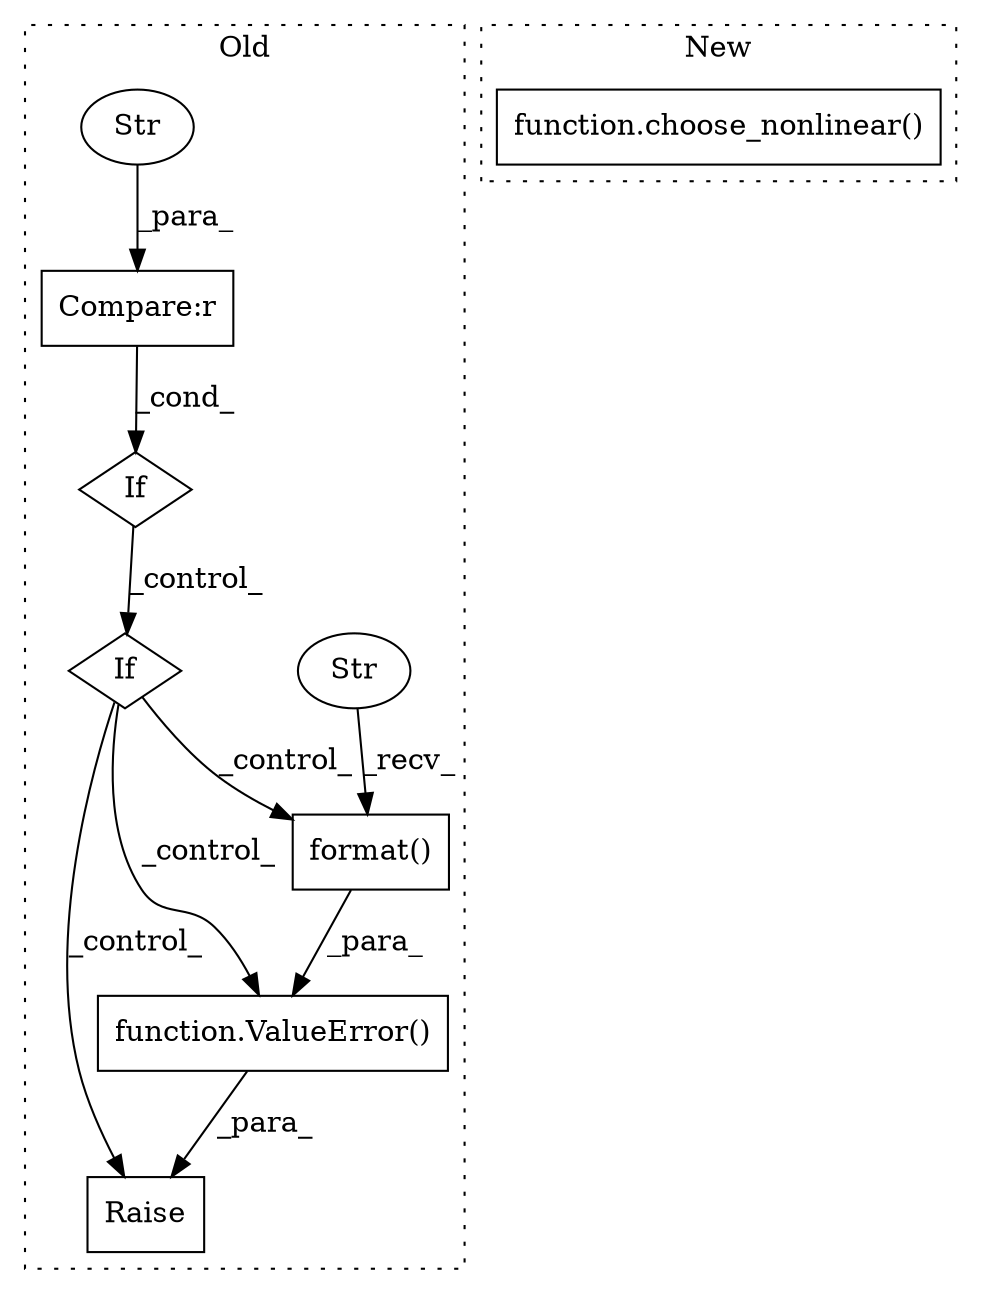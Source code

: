 digraph G {
subgraph cluster0 {
1 [label="function.ValueError()" a="75" s="1703,1755" l="11,1" shape="box"];
3 [label="If" a="96" s="1492,1521" l="3,18" shape="diamond"];
4 [label="Raise" a="91" s="1697" l="6" shape="box"];
5 [label="format()" a="75" s="1714,1754" l="24,1" shape="box"];
6 [label="Str" a="66" s="1714" l="16" shape="ellipse"];
7 [label="If" a="96" s="1582,1611" l="0,18" shape="diamond"];
8 [label="Compare:r" a="40" s="1495" l="26" shape="box"];
9 [label="Str" a="66" s="1515" l="6" shape="ellipse"];
label = "Old";
style="dotted";
}
subgraph cluster1 {
2 [label="function.choose_nonlinear()" a="75" s="1723,1756" l="17,11" shape="box"];
label = "New";
style="dotted";
}
1 -> 4 [label="_para_"];
3 -> 7 [label="_control_"];
5 -> 1 [label="_para_"];
6 -> 5 [label="_recv_"];
7 -> 4 [label="_control_"];
7 -> 5 [label="_control_"];
7 -> 1 [label="_control_"];
8 -> 3 [label="_cond_"];
9 -> 8 [label="_para_"];
}